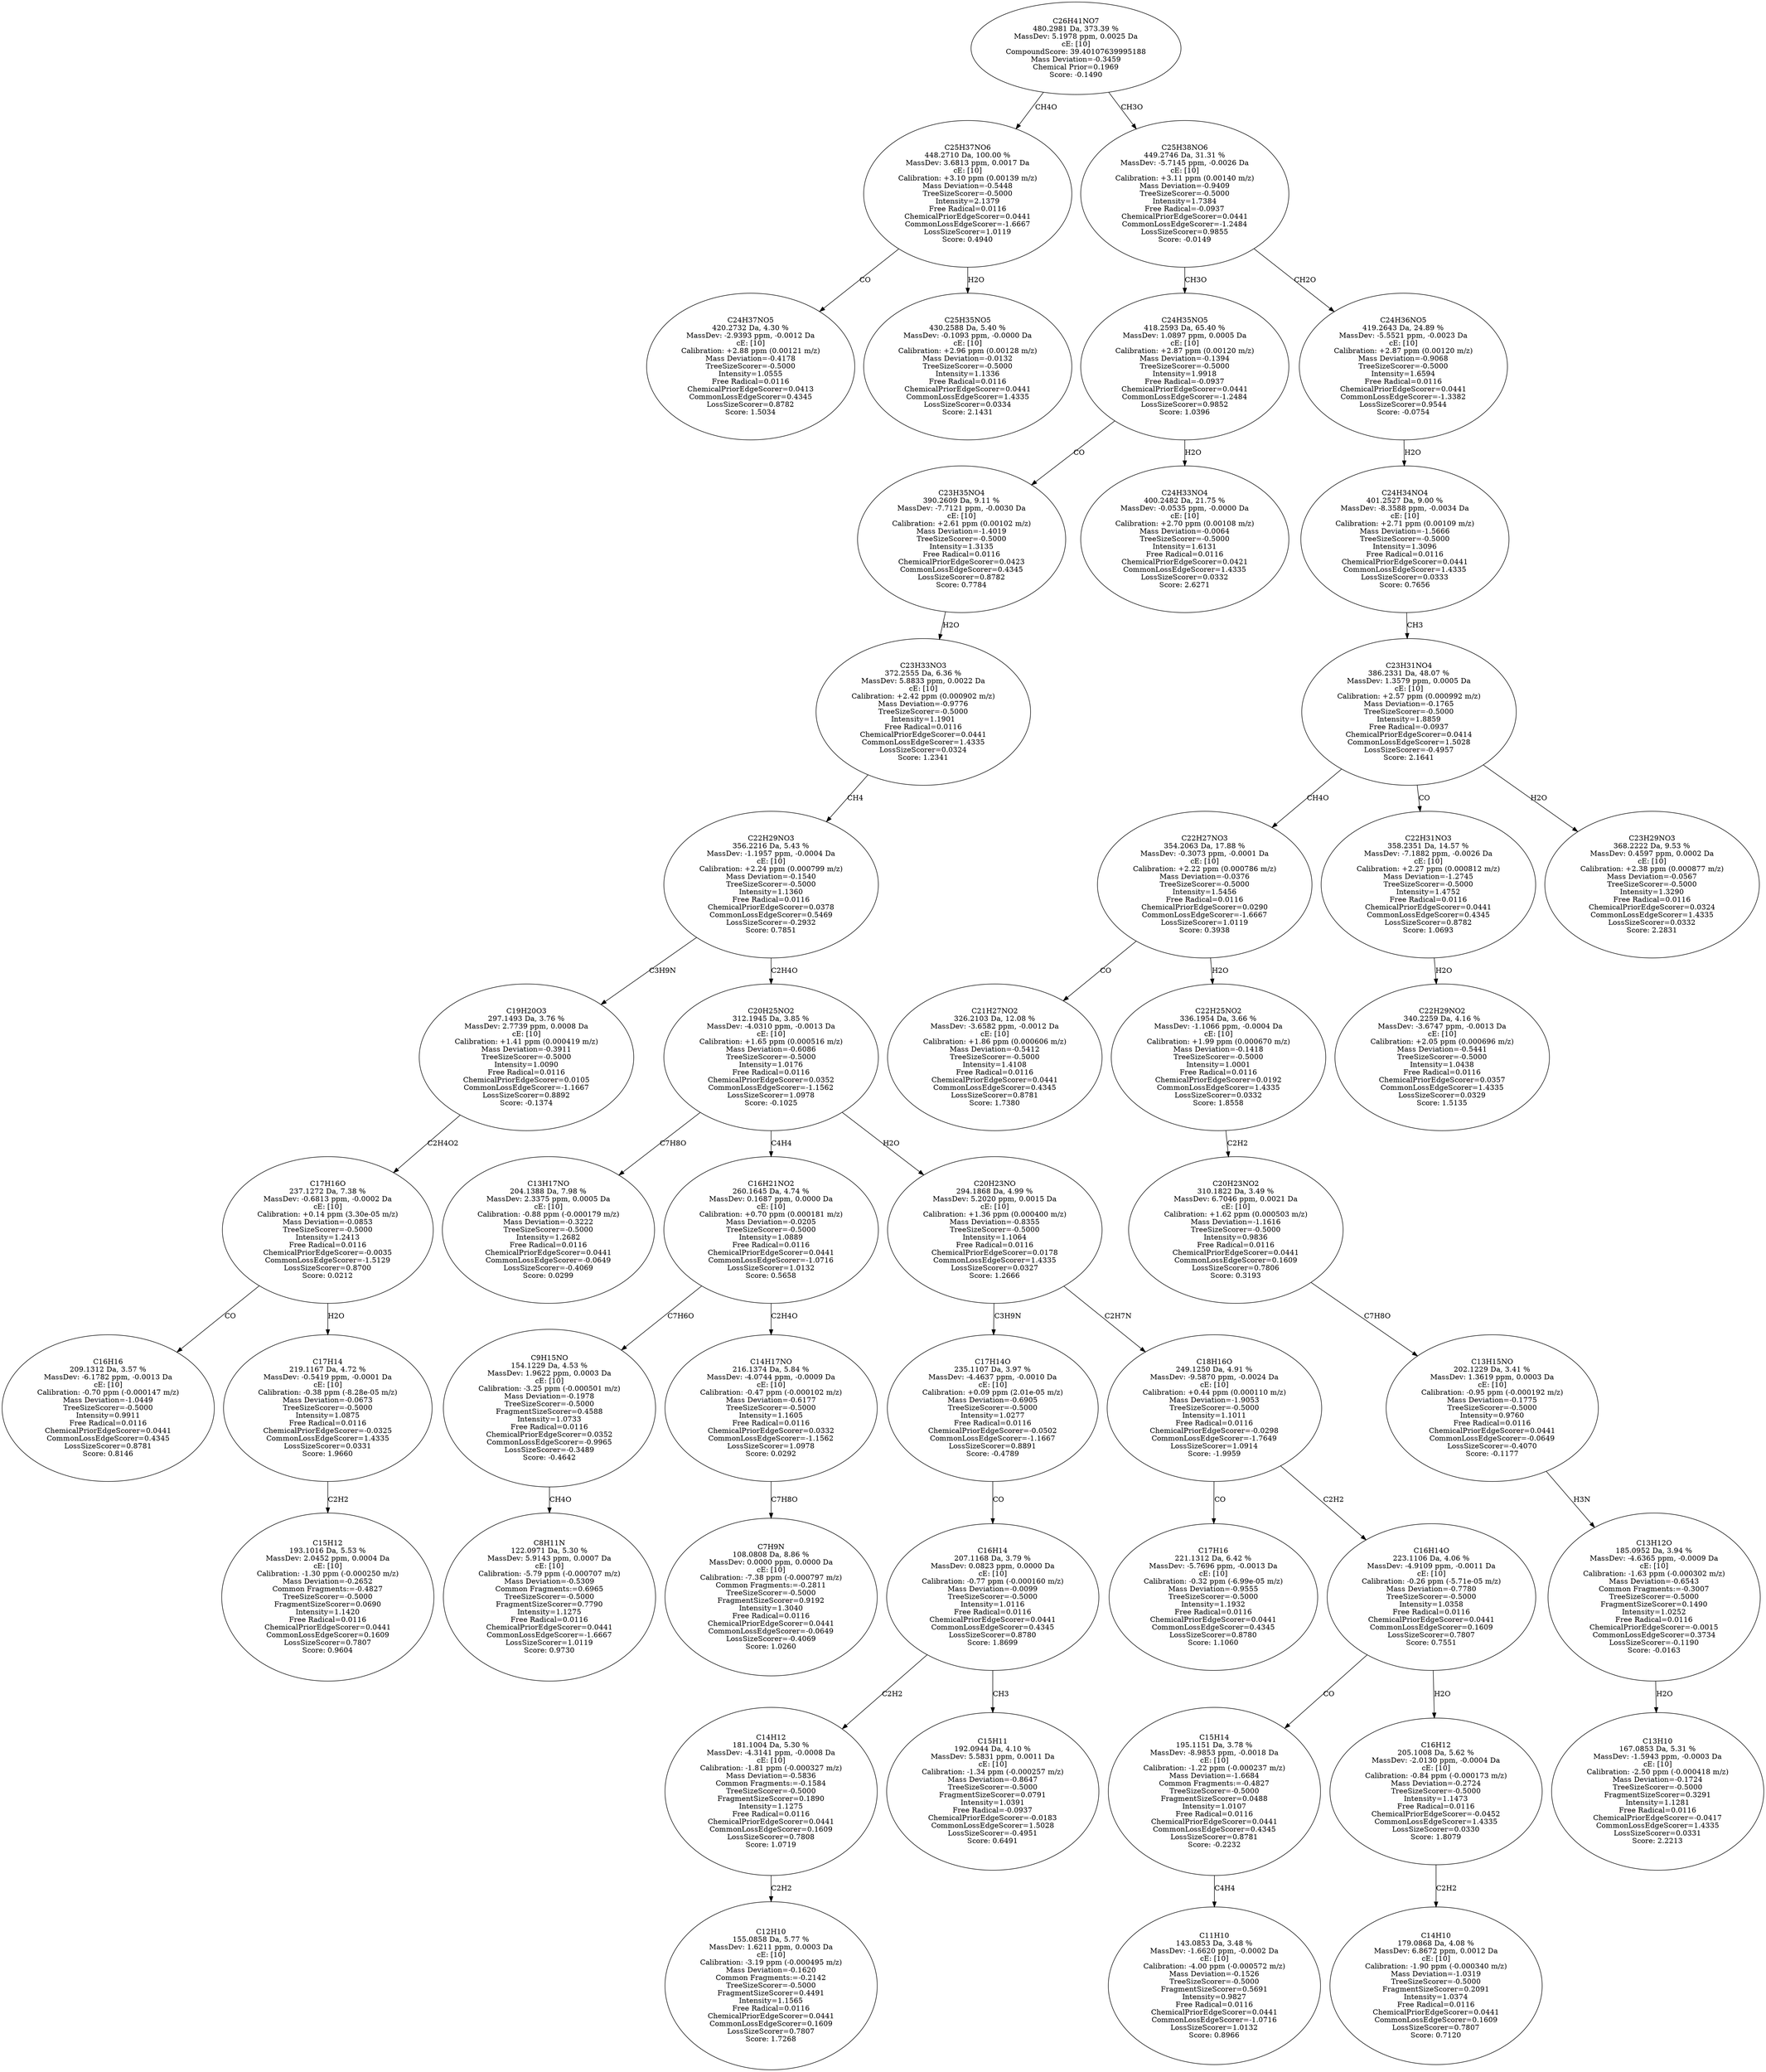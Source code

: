 strict digraph {
v1 [label="C24H37NO5\n420.2732 Da, 4.30 %\nMassDev: -2.9393 ppm, -0.0012 Da\ncE: [10]\nCalibration: +2.88 ppm (0.00121 m/z)\nMass Deviation=-0.4178\nTreeSizeScorer=-0.5000\nIntensity=1.0555\nFree Radical=0.0116\nChemicalPriorEdgeScorer=0.0413\nCommonLossEdgeScorer=0.4345\nLossSizeScorer=0.8782\nScore: 1.5034"];
v2 [label="C25H35NO5\n430.2588 Da, 5.40 %\nMassDev: -0.1093 ppm, -0.0000 Da\ncE: [10]\nCalibration: +2.96 ppm (0.00128 m/z)\nMass Deviation=-0.0132\nTreeSizeScorer=-0.5000\nIntensity=1.1336\nFree Radical=0.0116\nChemicalPriorEdgeScorer=0.0441\nCommonLossEdgeScorer=1.4335\nLossSizeScorer=0.0334\nScore: 2.1431"];
v3 [label="C25H37NO6\n448.2710 Da, 100.00 %\nMassDev: 3.6813 ppm, 0.0017 Da\ncE: [10]\nCalibration: +3.10 ppm (0.00139 m/z)\nMass Deviation=-0.5448\nTreeSizeScorer=-0.5000\nIntensity=2.1379\nFree Radical=0.0116\nChemicalPriorEdgeScorer=0.0441\nCommonLossEdgeScorer=-1.6667\nLossSizeScorer=1.0119\nScore: 0.4940"];
v4 [label="C16H16\n209.1312 Da, 3.57 %\nMassDev: -6.1782 ppm, -0.0013 Da\ncE: [10]\nCalibration: -0.70 ppm (-0.000147 m/z)\nMass Deviation=-1.0449\nTreeSizeScorer=-0.5000\nIntensity=0.9911\nFree Radical=0.0116\nChemicalPriorEdgeScorer=0.0441\nCommonLossEdgeScorer=0.4345\nLossSizeScorer=0.8781\nScore: 0.8146"];
v5 [label="C15H12\n193.1016 Da, 5.53 %\nMassDev: 2.0452 ppm, 0.0004 Da\ncE: [10]\nCalibration: -1.30 ppm (-0.000250 m/z)\nMass Deviation=-0.2652\nCommon Fragments:=-0.4827\nTreeSizeScorer=-0.5000\nFragmentSizeScorer=0.0690\nIntensity=1.1420\nFree Radical=0.0116\nChemicalPriorEdgeScorer=0.0441\nCommonLossEdgeScorer=0.1609\nLossSizeScorer=0.7807\nScore: 0.9604"];
v6 [label="C17H14\n219.1167 Da, 4.72 %\nMassDev: -0.5419 ppm, -0.0001 Da\ncE: [10]\nCalibration: -0.38 ppm (-8.28e-05 m/z)\nMass Deviation=-0.0673\nTreeSizeScorer=-0.5000\nIntensity=1.0875\nFree Radical=0.0116\nChemicalPriorEdgeScorer=-0.0325\nCommonLossEdgeScorer=1.4335\nLossSizeScorer=0.0331\nScore: 1.9660"];
v7 [label="C17H16O\n237.1272 Da, 7.38 %\nMassDev: -0.6813 ppm, -0.0002 Da\ncE: [10]\nCalibration: +0.14 ppm (3.30e-05 m/z)\nMass Deviation=-0.0853\nTreeSizeScorer=-0.5000\nIntensity=1.2413\nFree Radical=0.0116\nChemicalPriorEdgeScorer=-0.0035\nCommonLossEdgeScorer=-1.5129\nLossSizeScorer=0.8700\nScore: 0.0212"];
v8 [label="C19H20O3\n297.1493 Da, 3.76 %\nMassDev: 2.7739 ppm, 0.0008 Da\ncE: [10]\nCalibration: +1.41 ppm (0.000419 m/z)\nMass Deviation=-0.3911\nTreeSizeScorer=-0.5000\nIntensity=1.0090\nFree Radical=0.0116\nChemicalPriorEdgeScorer=0.0105\nCommonLossEdgeScorer=-1.1667\nLossSizeScorer=0.8892\nScore: -0.1374"];
v9 [label="C13H17NO\n204.1388 Da, 7.98 %\nMassDev: 2.3375 ppm, 0.0005 Da\ncE: [10]\nCalibration: -0.88 ppm (-0.000179 m/z)\nMass Deviation=-0.3222\nTreeSizeScorer=-0.5000\nIntensity=1.2682\nFree Radical=0.0116\nChemicalPriorEdgeScorer=0.0441\nCommonLossEdgeScorer=-0.0649\nLossSizeScorer=-0.4069\nScore: 0.0299"];
v10 [label="C8H11N\n122.0971 Da, 5.30 %\nMassDev: 5.9143 ppm, 0.0007 Da\ncE: [10]\nCalibration: -5.79 ppm (-0.000707 m/z)\nMass Deviation=-0.5309\nCommon Fragments:=0.6965\nTreeSizeScorer=-0.5000\nFragmentSizeScorer=0.7790\nIntensity=1.1275\nFree Radical=0.0116\nChemicalPriorEdgeScorer=0.0441\nCommonLossEdgeScorer=-1.6667\nLossSizeScorer=1.0119\nScore: 0.9730"];
v11 [label="C9H15NO\n154.1229 Da, 4.53 %\nMassDev: 1.9622 ppm, 0.0003 Da\ncE: [10]\nCalibration: -3.25 ppm (-0.000501 m/z)\nMass Deviation=-0.1978\nTreeSizeScorer=-0.5000\nFragmentSizeScorer=0.4588\nIntensity=1.0733\nFree Radical=0.0116\nChemicalPriorEdgeScorer=0.0352\nCommonLossEdgeScorer=-0.9965\nLossSizeScorer=-0.3489\nScore: -0.4642"];
v12 [label="C7H9N\n108.0808 Da, 8.86 %\nMassDev: 0.0000 ppm, 0.0000 Da\ncE: [10]\nCalibration: -7.38 ppm (-0.000797 m/z)\nCommon Fragments:=-0.2811\nTreeSizeScorer=-0.5000\nFragmentSizeScorer=0.9192\nIntensity=1.3040\nFree Radical=0.0116\nChemicalPriorEdgeScorer=0.0441\nCommonLossEdgeScorer=-0.0649\nLossSizeScorer=-0.4069\nScore: 1.0260"];
v13 [label="C14H17NO\n216.1374 Da, 5.84 %\nMassDev: -4.0744 ppm, -0.0009 Da\ncE: [10]\nCalibration: -0.47 ppm (-0.000102 m/z)\nMass Deviation=-0.6177\nTreeSizeScorer=-0.5000\nIntensity=1.1605\nFree Radical=0.0116\nChemicalPriorEdgeScorer=0.0332\nCommonLossEdgeScorer=-1.1562\nLossSizeScorer=1.0978\nScore: 0.0292"];
v14 [label="C16H21NO2\n260.1645 Da, 4.74 %\nMassDev: 0.1687 ppm, 0.0000 Da\ncE: [10]\nCalibration: +0.70 ppm (0.000181 m/z)\nMass Deviation=-0.0205\nTreeSizeScorer=-0.5000\nIntensity=1.0889\nFree Radical=0.0116\nChemicalPriorEdgeScorer=0.0441\nCommonLossEdgeScorer=-1.0716\nLossSizeScorer=1.0132\nScore: 0.5658"];
v15 [label="C12H10\n155.0858 Da, 5.77 %\nMassDev: 1.6211 ppm, 0.0003 Da\ncE: [10]\nCalibration: -3.19 ppm (-0.000495 m/z)\nMass Deviation=-0.1620\nCommon Fragments:=-0.2142\nTreeSizeScorer=-0.5000\nFragmentSizeScorer=0.4491\nIntensity=1.1565\nFree Radical=0.0116\nChemicalPriorEdgeScorer=0.0441\nCommonLossEdgeScorer=0.1609\nLossSizeScorer=0.7807\nScore: 1.7268"];
v16 [label="C14H12\n181.1004 Da, 5.30 %\nMassDev: -4.3141 ppm, -0.0008 Da\ncE: [10]\nCalibration: -1.81 ppm (-0.000327 m/z)\nMass Deviation=-0.5836\nCommon Fragments:=-0.1584\nTreeSizeScorer=-0.5000\nFragmentSizeScorer=0.1890\nIntensity=1.1275\nFree Radical=0.0116\nChemicalPriorEdgeScorer=0.0441\nCommonLossEdgeScorer=0.1609\nLossSizeScorer=0.7808\nScore: 1.0719"];
v17 [label="C15H11\n192.0944 Da, 4.10 %\nMassDev: 5.5831 ppm, 0.0011 Da\ncE: [10]\nCalibration: -1.34 ppm (-0.000257 m/z)\nMass Deviation=-0.8647\nTreeSizeScorer=-0.5000\nFragmentSizeScorer=0.0791\nIntensity=1.0391\nFree Radical=-0.0937\nChemicalPriorEdgeScorer=-0.0183\nCommonLossEdgeScorer=1.5028\nLossSizeScorer=-0.4951\nScore: 0.6491"];
v18 [label="C16H14\n207.1168 Da, 3.79 %\nMassDev: 0.0823 ppm, 0.0000 Da\ncE: [10]\nCalibration: -0.77 ppm (-0.000160 m/z)\nMass Deviation=-0.0099\nTreeSizeScorer=-0.5000\nIntensity=1.0116\nFree Radical=0.0116\nChemicalPriorEdgeScorer=0.0441\nCommonLossEdgeScorer=0.4345\nLossSizeScorer=0.8780\nScore: 1.8699"];
v19 [label="C17H14O\n235.1107 Da, 3.97 %\nMassDev: -4.4637 ppm, -0.0010 Da\ncE: [10]\nCalibration: +0.09 ppm (2.01e-05 m/z)\nMass Deviation=-0.6905\nTreeSizeScorer=-0.5000\nIntensity=1.0277\nFree Radical=0.0116\nChemicalPriorEdgeScorer=-0.0502\nCommonLossEdgeScorer=-1.1667\nLossSizeScorer=0.8891\nScore: -0.4789"];
v20 [label="C17H16\n221.1312 Da, 6.42 %\nMassDev: -5.7696 ppm, -0.0013 Da\ncE: [10]\nCalibration: -0.32 ppm (-6.99e-05 m/z)\nMass Deviation=-0.9555\nTreeSizeScorer=-0.5000\nIntensity=1.1932\nFree Radical=0.0116\nChemicalPriorEdgeScorer=0.0441\nCommonLossEdgeScorer=0.4345\nLossSizeScorer=0.8780\nScore: 1.1060"];
v21 [label="C11H10\n143.0853 Da, 3.48 %\nMassDev: -1.6620 ppm, -0.0002 Da\ncE: [10]\nCalibration: -4.00 ppm (-0.000572 m/z)\nMass Deviation=-0.1526\nTreeSizeScorer=-0.5000\nFragmentSizeScorer=0.5691\nIntensity=0.9827\nFree Radical=0.0116\nChemicalPriorEdgeScorer=0.0441\nCommonLossEdgeScorer=-1.0716\nLossSizeScorer=1.0132\nScore: 0.8966"];
v22 [label="C15H14\n195.1151 Da, 3.78 %\nMassDev: -8.9853 ppm, -0.0018 Da\ncE: [10]\nCalibration: -1.22 ppm (-0.000237 m/z)\nMass Deviation=-1.6684\nCommon Fragments:=-0.4827\nTreeSizeScorer=-0.5000\nFragmentSizeScorer=0.0488\nIntensity=1.0107\nFree Radical=0.0116\nChemicalPriorEdgeScorer=0.0441\nCommonLossEdgeScorer=0.4345\nLossSizeScorer=0.8781\nScore: -0.2232"];
v23 [label="C14H10\n179.0868 Da, 4.08 %\nMassDev: 6.8672 ppm, 0.0012 Da\ncE: [10]\nCalibration: -1.90 ppm (-0.000340 m/z)\nMass Deviation=-1.0319\nTreeSizeScorer=-0.5000\nFragmentSizeScorer=0.2091\nIntensity=1.0374\nFree Radical=0.0116\nChemicalPriorEdgeScorer=0.0441\nCommonLossEdgeScorer=0.1609\nLossSizeScorer=0.7807\nScore: 0.7120"];
v24 [label="C16H12\n205.1008 Da, 5.62 %\nMassDev: -2.0130 ppm, -0.0004 Da\ncE: [10]\nCalibration: -0.84 ppm (-0.000173 m/z)\nMass Deviation=-0.2724\nTreeSizeScorer=-0.5000\nIntensity=1.1473\nFree Radical=0.0116\nChemicalPriorEdgeScorer=-0.0452\nCommonLossEdgeScorer=1.4335\nLossSizeScorer=0.0330\nScore: 1.8079"];
v25 [label="C16H14O\n223.1106 Da, 4.06 %\nMassDev: -4.9109 ppm, -0.0011 Da\ncE: [10]\nCalibration: -0.26 ppm (-5.71e-05 m/z)\nMass Deviation=-0.7780\nTreeSizeScorer=-0.5000\nIntensity=1.0358\nFree Radical=0.0116\nChemicalPriorEdgeScorer=0.0441\nCommonLossEdgeScorer=0.1609\nLossSizeScorer=0.7807\nScore: 0.7551"];
v26 [label="C18H16O\n249.1250 Da, 4.91 %\nMassDev: -9.5870 ppm, -0.0024 Da\ncE: [10]\nCalibration: +0.44 ppm (0.000110 m/z)\nMass Deviation=-1.9053\nTreeSizeScorer=-0.5000\nIntensity=1.1011\nFree Radical=0.0116\nChemicalPriorEdgeScorer=-0.0298\nCommonLossEdgeScorer=-1.7649\nLossSizeScorer=1.0914\nScore: -1.9959"];
v27 [label="C20H23NO\n294.1868 Da, 4.99 %\nMassDev: 5.2020 ppm, 0.0015 Da\ncE: [10]\nCalibration: +1.36 ppm (0.000400 m/z)\nMass Deviation=-0.8355\nTreeSizeScorer=-0.5000\nIntensity=1.1064\nFree Radical=0.0116\nChemicalPriorEdgeScorer=0.0178\nCommonLossEdgeScorer=1.4335\nLossSizeScorer=0.0327\nScore: 1.2666"];
v28 [label="C20H25NO2\n312.1945 Da, 3.85 %\nMassDev: -4.0310 ppm, -0.0013 Da\ncE: [10]\nCalibration: +1.65 ppm (0.000516 m/z)\nMass Deviation=-0.6086\nTreeSizeScorer=-0.5000\nIntensity=1.0176\nFree Radical=0.0116\nChemicalPriorEdgeScorer=0.0352\nCommonLossEdgeScorer=-1.1562\nLossSizeScorer=1.0978\nScore: -0.1025"];
v29 [label="C22H29NO3\n356.2216 Da, 5.43 %\nMassDev: -1.1957 ppm, -0.0004 Da\ncE: [10]\nCalibration: +2.24 ppm (0.000799 m/z)\nMass Deviation=-0.1540\nTreeSizeScorer=-0.5000\nIntensity=1.1360\nFree Radical=0.0116\nChemicalPriorEdgeScorer=0.0378\nCommonLossEdgeScorer=0.5469\nLossSizeScorer=-0.2932\nScore: 0.7851"];
v30 [label="C23H33NO3\n372.2555 Da, 6.36 %\nMassDev: 5.8833 ppm, 0.0022 Da\ncE: [10]\nCalibration: +2.42 ppm (0.000902 m/z)\nMass Deviation=-0.9776\nTreeSizeScorer=-0.5000\nIntensity=1.1901\nFree Radical=0.0116\nChemicalPriorEdgeScorer=0.0441\nCommonLossEdgeScorer=1.4335\nLossSizeScorer=0.0324\nScore: 1.2341"];
v31 [label="C23H35NO4\n390.2609 Da, 9.11 %\nMassDev: -7.7121 ppm, -0.0030 Da\ncE: [10]\nCalibration: +2.61 ppm (0.00102 m/z)\nMass Deviation=-1.4019\nTreeSizeScorer=-0.5000\nIntensity=1.3135\nFree Radical=0.0116\nChemicalPriorEdgeScorer=0.0423\nCommonLossEdgeScorer=0.4345\nLossSizeScorer=0.8782\nScore: 0.7784"];
v32 [label="C24H33NO4\n400.2482 Da, 21.75 %\nMassDev: -0.0535 ppm, -0.0000 Da\ncE: [10]\nCalibration: +2.70 ppm (0.00108 m/z)\nMass Deviation=-0.0064\nTreeSizeScorer=-0.5000\nIntensity=1.6131\nFree Radical=0.0116\nChemicalPriorEdgeScorer=0.0421\nCommonLossEdgeScorer=1.4335\nLossSizeScorer=0.0332\nScore: 2.6271"];
v33 [label="C24H35NO5\n418.2593 Da, 65.40 %\nMassDev: 1.0897 ppm, 0.0005 Da\ncE: [10]\nCalibration: +2.87 ppm (0.00120 m/z)\nMass Deviation=-0.1394\nTreeSizeScorer=-0.5000\nIntensity=1.9918\nFree Radical=-0.0937\nChemicalPriorEdgeScorer=0.0441\nCommonLossEdgeScorer=-1.2484\nLossSizeScorer=0.9852\nScore: 1.0396"];
v34 [label="C21H27NO2\n326.2103 Da, 12.08 %\nMassDev: -3.6582 ppm, -0.0012 Da\ncE: [10]\nCalibration: +1.86 ppm (0.000606 m/z)\nMass Deviation=-0.5412\nTreeSizeScorer=-0.5000\nIntensity=1.4108\nFree Radical=0.0116\nChemicalPriorEdgeScorer=0.0441\nCommonLossEdgeScorer=0.4345\nLossSizeScorer=0.8781\nScore: 1.7380"];
v35 [label="C13H10\n167.0853 Da, 5.31 %\nMassDev: -1.5943 ppm, -0.0003 Da\ncE: [10]\nCalibration: -2.50 ppm (-0.000418 m/z)\nMass Deviation=-0.1724\nTreeSizeScorer=-0.5000\nFragmentSizeScorer=0.3291\nIntensity=1.1281\nFree Radical=0.0116\nChemicalPriorEdgeScorer=-0.0417\nCommonLossEdgeScorer=1.4335\nLossSizeScorer=0.0331\nScore: 2.2213"];
v36 [label="C13H12O\n185.0952 Da, 3.94 %\nMassDev: -4.6365 ppm, -0.0009 Da\ncE: [10]\nCalibration: -1.63 ppm (-0.000302 m/z)\nMass Deviation=-0.6543\nCommon Fragments:=-0.3007\nTreeSizeScorer=-0.5000\nFragmentSizeScorer=0.1490\nIntensity=1.0252\nFree Radical=0.0116\nChemicalPriorEdgeScorer=-0.0015\nCommonLossEdgeScorer=0.3734\nLossSizeScorer=-0.1190\nScore: -0.0163"];
v37 [label="C13H15NO\n202.1229 Da, 3.41 %\nMassDev: 1.3619 ppm, 0.0003 Da\ncE: [10]\nCalibration: -0.95 ppm (-0.000192 m/z)\nMass Deviation=-0.1775\nTreeSizeScorer=-0.5000\nIntensity=0.9760\nFree Radical=0.0116\nChemicalPriorEdgeScorer=0.0441\nCommonLossEdgeScorer=-0.0649\nLossSizeScorer=-0.4070\nScore: -0.1177"];
v38 [label="C20H23NO2\n310.1822 Da, 3.49 %\nMassDev: 6.7046 ppm, 0.0021 Da\ncE: [10]\nCalibration: +1.62 ppm (0.000503 m/z)\nMass Deviation=-1.1616\nTreeSizeScorer=-0.5000\nIntensity=0.9836\nFree Radical=0.0116\nChemicalPriorEdgeScorer=0.0441\nCommonLossEdgeScorer=0.1609\nLossSizeScorer=0.7806\nScore: 0.3193"];
v39 [label="C22H25NO2\n336.1954 Da, 3.66 %\nMassDev: -1.1066 ppm, -0.0004 Da\ncE: [10]\nCalibration: +1.99 ppm (0.000670 m/z)\nMass Deviation=-0.1418\nTreeSizeScorer=-0.5000\nIntensity=1.0001\nFree Radical=0.0116\nChemicalPriorEdgeScorer=0.0192\nCommonLossEdgeScorer=1.4335\nLossSizeScorer=0.0332\nScore: 1.8558"];
v40 [label="C22H27NO3\n354.2063 Da, 17.88 %\nMassDev: -0.3073 ppm, -0.0001 Da\ncE: [10]\nCalibration: +2.22 ppm (0.000786 m/z)\nMass Deviation=-0.0376\nTreeSizeScorer=-0.5000\nIntensity=1.5456\nFree Radical=0.0116\nChemicalPriorEdgeScorer=0.0290\nCommonLossEdgeScorer=-1.6667\nLossSizeScorer=1.0119\nScore: 0.3938"];
v41 [label="C22H29NO2\n340.2259 Da, 4.16 %\nMassDev: -3.6747 ppm, -0.0013 Da\ncE: [10]\nCalibration: +2.05 ppm (0.000696 m/z)\nMass Deviation=-0.5441\nTreeSizeScorer=-0.5000\nIntensity=1.0438\nFree Radical=0.0116\nChemicalPriorEdgeScorer=0.0357\nCommonLossEdgeScorer=1.4335\nLossSizeScorer=0.0329\nScore: 1.5135"];
v42 [label="C22H31NO3\n358.2351 Da, 14.57 %\nMassDev: -7.1882 ppm, -0.0026 Da\ncE: [10]\nCalibration: +2.27 ppm (0.000812 m/z)\nMass Deviation=-1.2745\nTreeSizeScorer=-0.5000\nIntensity=1.4752\nFree Radical=0.0116\nChemicalPriorEdgeScorer=0.0441\nCommonLossEdgeScorer=0.4345\nLossSizeScorer=0.8782\nScore: 1.0693"];
v43 [label="C23H29NO3\n368.2222 Da, 9.53 %\nMassDev: 0.4597 ppm, 0.0002 Da\ncE: [10]\nCalibration: +2.38 ppm (0.000877 m/z)\nMass Deviation=-0.0567\nTreeSizeScorer=-0.5000\nIntensity=1.3290\nFree Radical=0.0116\nChemicalPriorEdgeScorer=0.0324\nCommonLossEdgeScorer=1.4335\nLossSizeScorer=0.0332\nScore: 2.2831"];
v44 [label="C23H31NO4\n386.2331 Da, 48.07 %\nMassDev: 1.3579 ppm, 0.0005 Da\ncE: [10]\nCalibration: +2.57 ppm (0.000992 m/z)\nMass Deviation=-0.1765\nTreeSizeScorer=-0.5000\nIntensity=1.8859\nFree Radical=-0.0937\nChemicalPriorEdgeScorer=0.0414\nCommonLossEdgeScorer=1.5028\nLossSizeScorer=-0.4957\nScore: 2.1641"];
v45 [label="C24H34NO4\n401.2527 Da, 9.00 %\nMassDev: -8.3588 ppm, -0.0034 Da\ncE: [10]\nCalibration: +2.71 ppm (0.00109 m/z)\nMass Deviation=-1.5666\nTreeSizeScorer=-0.5000\nIntensity=1.3096\nFree Radical=0.0116\nChemicalPriorEdgeScorer=0.0441\nCommonLossEdgeScorer=1.4335\nLossSizeScorer=0.0333\nScore: 0.7656"];
v46 [label="C24H36NO5\n419.2643 Da, 24.89 %\nMassDev: -5.5521 ppm, -0.0023 Da\ncE: [10]\nCalibration: +2.87 ppm (0.00120 m/z)\nMass Deviation=-0.9068\nTreeSizeScorer=-0.5000\nIntensity=1.6594\nFree Radical=0.0116\nChemicalPriorEdgeScorer=0.0441\nCommonLossEdgeScorer=-1.3382\nLossSizeScorer=0.9544\nScore: -0.0754"];
v47 [label="C25H38NO6\n449.2746 Da, 31.31 %\nMassDev: -5.7145 ppm, -0.0026 Da\ncE: [10]\nCalibration: +3.11 ppm (0.00140 m/z)\nMass Deviation=-0.9409\nTreeSizeScorer=-0.5000\nIntensity=1.7384\nFree Radical=-0.0937\nChemicalPriorEdgeScorer=0.0441\nCommonLossEdgeScorer=-1.2484\nLossSizeScorer=0.9855\nScore: -0.0149"];
v48 [label="C26H41NO7\n480.2981 Da, 373.39 %\nMassDev: 5.1978 ppm, 0.0025 Da\ncE: [10]\nCompoundScore: 39.40107639995188\nMass Deviation=-0.3459\nChemical Prior=0.1969\nScore: -0.1490"];
v3 -> v1 [label="CO"];
v3 -> v2 [label="H2O"];
v48 -> v3 [label="CH4O"];
v7 -> v4 [label="CO"];
v6 -> v5 [label="C2H2"];
v7 -> v6 [label="H2O"];
v8 -> v7 [label="C2H4O2"];
v29 -> v8 [label="C3H9N"];
v28 -> v9 [label="C7H8O"];
v11 -> v10 [label="CH4O"];
v14 -> v11 [label="C7H6O"];
v13 -> v12 [label="C7H8O"];
v14 -> v13 [label="C2H4O"];
v28 -> v14 [label="C4H4"];
v16 -> v15 [label="C2H2"];
v18 -> v16 [label="C2H2"];
v18 -> v17 [label="CH3"];
v19 -> v18 [label="CO"];
v27 -> v19 [label="C3H9N"];
v26 -> v20 [label="CO"];
v22 -> v21 [label="C4H4"];
v25 -> v22 [label="CO"];
v24 -> v23 [label="C2H2"];
v25 -> v24 [label="H2O"];
v26 -> v25 [label="C2H2"];
v27 -> v26 [label="C2H7N"];
v28 -> v27 [label="H2O"];
v29 -> v28 [label="C2H4O"];
v30 -> v29 [label="CH4"];
v31 -> v30 [label="H2O"];
v33 -> v31 [label="CO"];
v33 -> v32 [label="H2O"];
v47 -> v33 [label="CH3O"];
v40 -> v34 [label="CO"];
v36 -> v35 [label="H2O"];
v37 -> v36 [label="H3N"];
v38 -> v37 [label="C7H8O"];
v39 -> v38 [label="C2H2"];
v40 -> v39 [label="H2O"];
v44 -> v40 [label="CH4O"];
v42 -> v41 [label="H2O"];
v44 -> v42 [label="CO"];
v44 -> v43 [label="H2O"];
v45 -> v44 [label="CH3"];
v46 -> v45 [label="H2O"];
v47 -> v46 [label="CH2O"];
v48 -> v47 [label="CH3O"];
}